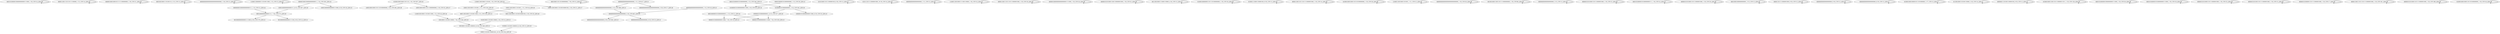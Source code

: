 digraph G {
    "00010100000100000000000111000_1-29_COV:14_LEN:29" -> "00010100000100000000000111000_1-29_COV:14_LEN:29";
    "000011001110110111100000_1-25_COV:14_LEN:24" -> "000011001110110111100000_1-25_COV:14_LEN:24";
    "00000100010001011111100000000_1-29_COV:21_LEN:29" -> "00000100010001011111100000000_1-29_COV:21_LEN:29";
    "00010010001110100110_3-23_COV:13_LEN:20" -> "00010010001110100110_3-23_COV:13_LEN:20";
    "0000000000000000000000000000_1-29_COV:15_LEN:28" -> "0000000000000000000000000000_1-29_COV:15_LEN:28";
    "1100011000000111010011000_1-25_COV:13_LEN:25" -> "1100011000000111010011000_1-25_COV:13_LEN:25";
    "10001000000000000111_6-25_COV:267_LEN:20" -> "00010000000000001111_7-26_COV:275_LEN:20";
    "01000100010001101110_1-20_COV:307_LEN:20" -> "1000100010001101110100000000_2-29_COV:283_LEN:28";
    "01000100010001101110_1-20_COV:307_LEN:20" -> "100010001000110111000000000_2-29_COV:35_LEN:27";
    "110001001000111010011000_1-25_COV:16_LEN:24" -> "10010001110100110000_7-26_COV:240_LEN:20";
    "0001000110110100000000_7-29_COV:15_LEN:22" -> "0001000110110100000000_7-29_COV:15_LEN:22";
    "0000000000000000000000_5-26_COV:402_LEN:22" -> "0000000000000000000000_8-29_COV:382_LEN:22";
    "0000000000000000000000_5-26_COV:402_LEN:22" -> "000000000000000000000_8-29_COV:23_LEN:21";
    "00010100000101000000000_1-23_COV:344_LEN:23" -> "010000010100000000011000_5-29_COV:29_LEN:24";
    "00010100000101000000000_1-23_COV:344_LEN:23" -> "01000001010000000001_5-24_COV:345_LEN:20";
    "1010100011011100000100_6-28_COV:13_LEN:22" -> "1010100011011100000100_6-28_COV:13_LEN:22";
    "01011101111000001000_10-29_COV:14_LEN:20" -> "01011101111000001000_10-29_COV:14_LEN:20";
    "000100000010100000000011_1-25_COV:21_LEN:24" -> "0000010100000000011000_7-29_COV:14_LEN:22";
    "000100000010100000000011_1-25_COV:21_LEN:24" -> "00000101000000000111000_7-29_COV:329_LEN:23";
    "000000000000000000000_3-23_COV:398_LEN:21" -> "0000000000000000000000_5-26_COV:402_LEN:22";
    "11000110010001110100_1-20_COV:238_LEN:20" -> "10001100100011101001_2-21_COV:229_LEN:20";
    "11000110010001110100_1-20_COV:238_LEN:20" -> "100011001000111010010000100_2-29_COV:21_LEN:27";
    "00000000000000000000_1-21_COV:13_LEN:20" -> "00000000000000000000_1-21_COV:13_LEN:20";
    "10000010100000000011_6-25_COV:327_LEN:20" -> "0000010100000000011000_7-29_COV:14_LEN:22";
    "10000010100000000011_6-25_COV:327_LEN:20" -> "00000101000000000111000_7-29_COV:329_LEN:23";
    "1100011001000111100110000_1-26_COV:14_LEN:25" -> "1100011001000111100110000_1-26_COV:14_LEN:25";
    "000001000100000000000011_1-24_COV:295_LEN:24" -> "10001000000000000111_6-25_COV:267_LEN:20";
    "000001000100000000000011_1-24_COV:295_LEN:24" -> "10001000000000000111000_6-29_COV:18_LEN:23";
    "0000110011101110111000001000_1-29_COV:18_LEN:28" -> "0000110011101110111000001000_1-29_COV:18_LEN:28";
    "00000100000000000000001111000_1-29_COV:18_LEN:29" -> "00000100000000000000001111000_1-29_COV:18_LEN:29";
    "00000101010001100110000001000_1-29_COV:32_LEN:29" -> "00000101010001100110000001000_1-29_COV:32_LEN:29";
    "000000000000000000000_1-21_COV:417_LEN:21" -> "000000000000000000000_3-23_COV:398_LEN:21";
    "000000000000000000000_1-21_COV:417_LEN:21" -> "00000000000000000000000000_3-29_COV:17_LEN:26";
    "010010001110100110000_5-26_COV:14_LEN:21" -> "001000111010011000010_8-28_COV:240_LEN:21";
    "0011001000111000110000_4-26_COV:13_LEN:22" -> "0011001000111000110000_4-26_COV:13_LEN:22";
    "01000100000001101110100000000_1-29_COV:18_LEN:29" -> "01000100000001101110100000000_1-29_COV:18_LEN:29";
    "01000111000110000100_9-29_COV:13_LEN:20" -> "01000111000110000100_9-29_COV:13_LEN:20";
    "0000110011011101111000001000_1-29_COV:14_LEN:28" -> "0000110011011101111000001000_1-29_COV:14_LEN:28";
    "0100010001000110110100000000_1-29_COV:28_LEN:28" -> "0100010001000110110100000000_1-29_COV:28_LEN:28";
    "10001100100011101001_2-21_COV:229_LEN:20" -> "00011001000111010010000100_3-29_COV:20_LEN:26";
    "10001100100011101001_2-21_COV:229_LEN:20" -> "00011001000111010011000_3-25_COV:226_LEN:23";
    "11000110010001101001_1-21_COV:15_LEN:20" -> "11000110010001101001_1-21_COV:15_LEN:20";
    "0000000000000000000000000000_1-29_COV:20_LEN:28" -> "0000000000000000000000000000_1-29_COV:20_LEN:28";
    "00100100011001101111000000000_1-29_COV:90_LEN:29" -> "00100100011001101111000000000_1-29_COV:90_LEN:29";
    "00000000000000000000_3-23_COV:13_LEN:20" -> "00000000000000000000_3-23_COV:13_LEN:20";
    "0000010101000110111000001000_1-29_COV:22_LEN:28" -> "0000010101000110111000001000_1-29_COV:22_LEN:28";
    "0001010000010100000000111_1-26_COV:14_LEN:25" -> "0001010000010100000000111_1-26_COV:14_LEN:25";
    "0000010101000110111000001000_1-29_COV:20_LEN:28" -> "0000010101000110111000001000_1-29_COV:20_LEN:28";
    "0000100000101000000000_1-23_COV:29_LEN:22" -> "010000010100000000011000_5-29_COV:29_LEN:24";
    "0000100000101000000000_1-23_COV:29_LEN:22" -> "01000001010000000001_5-24_COV:345_LEN:20";
    "10001100100011101001_1-21_COV:18_LEN:20" -> "00011001000111010010000100_3-29_COV:20_LEN:26";
    "10001100100011101001_1-21_COV:18_LEN:20" -> "00011001000111010011000_3-25_COV:226_LEN:23";
    "00010001000000000001_3-23_COV:13_LEN:20" -> "00010001000000000001_3-23_COV:13_LEN:20";
    "00001101111000001000_9-29_COV:13_LEN:20" -> "00001101111000001000_9-29_COV:13_LEN:20";
    "00000000000000000000_9-29_COV:13_LEN:20" -> "00000000000000000000_9-29_COV:13_LEN:20";
    "00010000000000001111_7-26_COV:275_LEN:20" -> "0010000000000001111000_8-29_COV:270_LEN:22";
    "00010000000000001111_7-26_COV:275_LEN:20" -> "001000000000000111100_8-29_COV:14_LEN:21";
    "000000000000000000000_8-29_COV:13_LEN:21" -> "000000000000000000000_8-29_COV:13_LEN:21";
    "10010001110100110000_7-26_COV:240_LEN:20" -> "001000111010011000010_8-28_COV:240_LEN:21";
    "0000000000000000000000_1-23_COV:18_LEN:22" -> "0000000000000000000000_5-26_COV:402_LEN:22";
    "010001000100001011101000000_1-27_COV:13_LEN:27" -> "010001000100001011101000000_1-27_COV:13_LEN:27";
    "011001000110100110000_5-26_COV:14_LEN:21" -> "011001000110100110000_5-26_COV:14_LEN:21";
    "0000001110100110000100_8-29_COV:13_LEN:22" -> "0000001110100110000100_8-29_COV:13_LEN:22";
    "01000100011001101110000011011_1-29_COV:128_LEN:29" -> "01000100011001101110000011011_1-29_COV:128_LEN:29";
    "01000111010011000010_8-28_COV:13_LEN:20" -> "10001110100110000100_10-29_COV:254_LEN:20";
    "0001010000001000000000111000_1-29_COV:29_LEN:28" -> "0001010000001000000000111000_1-29_COV:29_LEN:28";
    "0001010000010100000000111000_1-29_COV:19_LEN:28" -> "0001010000010100000000111000_1-29_COV:19_LEN:28";
    "00011001000111010011000_3-25_COV:226_LEN:23" -> "10010001110100110000_7-26_COV:240_LEN:20";
    "0000010101000110111000001000_1-29_COV:23_LEN:28" -> "0000010101000110111000001000_1-29_COV:23_LEN:28";
    "000000001000000000000111_1-25_COV:15_LEN:24" -> "00010000000000001111_7-26_COV:275_LEN:20";
    "0000010101001101111000001000_1-29_COV:15_LEN:28" -> "0000010101001101111000001000_1-29_COV:15_LEN:28";
    "00000101000001101111000001000_1-29_COV:17_LEN:29" -> "00000101000001101111000001000_1-29_COV:17_LEN:29";
    "001000111010011000010_8-28_COV:240_LEN:21" -> "10001110100110000100_10-29_COV:254_LEN:20";
    "00001100111011101111000001000_1-29_COV:181_LEN:29" -> "00001100111011101111000001000_1-29_COV:181_LEN:29";
    "01000001010000000001_5-24_COV:345_LEN:20" -> "10000010100000000011_6-25_COV:327_LEN:20";
    "01000001010000000001_5-24_COV:345_LEN:20" -> "10000010100000000011000_6-29_COV:20_LEN:23";
    "00000101010001101111000001000_1-29_COV:189_LEN:29" -> "00000101010001101111000001000_1-29_COV:189_LEN:29";
    "0100010001000110110100000000_1-29_COV:18_LEN:28" -> "0100010001000110110100000000_1-29_COV:18_LEN:28";
}
